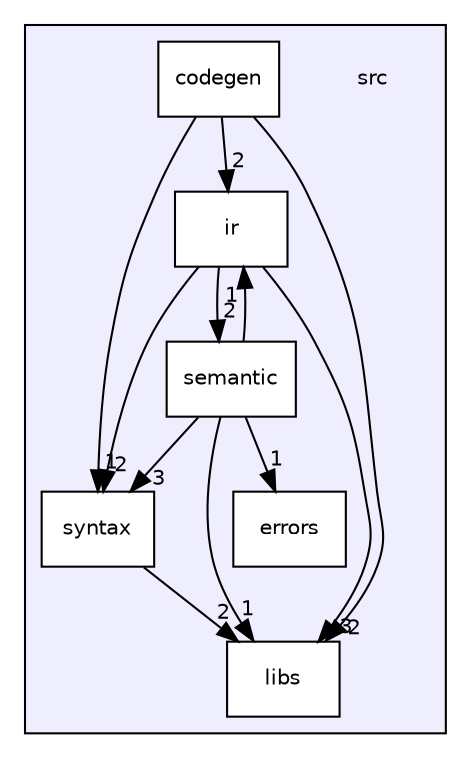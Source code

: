 digraph "src" {
  compound=true
  node [ fontsize="10", fontname="Helvetica"];
  edge [ labelfontsize="10", labelfontname="Helvetica"];
  subgraph clusterdir_68267d1309a1af8e8297ef4c3efbcdba {
    graph [ bgcolor="#eeeeff", pencolor="black", label="" URL="dir_68267d1309a1af8e8297ef4c3efbcdba.html"];
    dir_68267d1309a1af8e8297ef4c3efbcdba [shape=plaintext label="src"];
    dir_7cf1b5e32c0ccac638cac1ebc38d93b6 [shape=box label="codegen" color="black" fillcolor="white" style="filled" URL="dir_7cf1b5e32c0ccac638cac1ebc38d93b6.html"];
    dir_e35f84834a5a87e6c96f50fa87172572 [shape=box label="errors" color="black" fillcolor="white" style="filled" URL="dir_e35f84834a5a87e6c96f50fa87172572.html"];
    dir_cbf4dfb252b991084670c33e10abc5c2 [shape=box label="ir" color="black" fillcolor="white" style="filled" URL="dir_cbf4dfb252b991084670c33e10abc5c2.html"];
    dir_87a455bccb09a92130c26a11a880c98a [shape=box label="libs" color="black" fillcolor="white" style="filled" URL="dir_87a455bccb09a92130c26a11a880c98a.html"];
    dir_f8bacd05876e9609c05b390a7201ebf7 [shape=box label="semantic" color="black" fillcolor="white" style="filled" URL="dir_f8bacd05876e9609c05b390a7201ebf7.html"];
    dir_7d11a2a154e09771a566af8afa1549ff [shape=box label="syntax" color="black" fillcolor="white" style="filled" URL="dir_7d11a2a154e09771a566af8afa1549ff.html"];
  }
  dir_7d11a2a154e09771a566af8afa1549ff->dir_87a455bccb09a92130c26a11a880c98a [headlabel="2", labeldistance=1.5 headhref="dir_000006_000004.html"];
  dir_f8bacd05876e9609c05b390a7201ebf7->dir_7d11a2a154e09771a566af8afa1549ff [headlabel="3", labeldistance=1.5 headhref="dir_000005_000006.html"];
  dir_f8bacd05876e9609c05b390a7201ebf7->dir_87a455bccb09a92130c26a11a880c98a [headlabel="1", labeldistance=1.5 headhref="dir_000005_000004.html"];
  dir_f8bacd05876e9609c05b390a7201ebf7->dir_e35f84834a5a87e6c96f50fa87172572 [headlabel="1", labeldistance=1.5 headhref="dir_000005_000002.html"];
  dir_f8bacd05876e9609c05b390a7201ebf7->dir_cbf4dfb252b991084670c33e10abc5c2 [headlabel="1", labeldistance=1.5 headhref="dir_000005_000003.html"];
  dir_7cf1b5e32c0ccac638cac1ebc38d93b6->dir_7d11a2a154e09771a566af8afa1549ff [headlabel="1", labeldistance=1.5 headhref="dir_000001_000006.html"];
  dir_7cf1b5e32c0ccac638cac1ebc38d93b6->dir_87a455bccb09a92130c26a11a880c98a [headlabel="2", labeldistance=1.5 headhref="dir_000001_000004.html"];
  dir_7cf1b5e32c0ccac638cac1ebc38d93b6->dir_cbf4dfb252b991084670c33e10abc5c2 [headlabel="2", labeldistance=1.5 headhref="dir_000001_000003.html"];
  dir_cbf4dfb252b991084670c33e10abc5c2->dir_7d11a2a154e09771a566af8afa1549ff [headlabel="2", labeldistance=1.5 headhref="dir_000003_000006.html"];
  dir_cbf4dfb252b991084670c33e10abc5c2->dir_f8bacd05876e9609c05b390a7201ebf7 [headlabel="2", labeldistance=1.5 headhref="dir_000003_000005.html"];
  dir_cbf4dfb252b991084670c33e10abc5c2->dir_87a455bccb09a92130c26a11a880c98a [headlabel="3", labeldistance=1.5 headhref="dir_000003_000004.html"];
}

